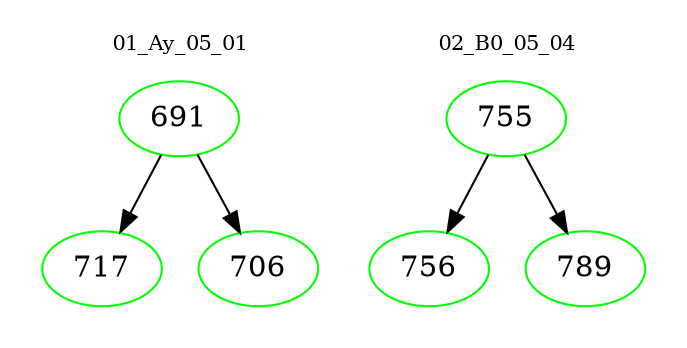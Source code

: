 digraph{
subgraph cluster_0 {
color = white
label = "01_Ay_05_01";
fontsize=10;
T0_691 [label="691", color="green"]
T0_691 -> T0_717 [color="black"]
T0_717 [label="717", color="green"]
T0_691 -> T0_706 [color="black"]
T0_706 [label="706", color="green"]
}
subgraph cluster_1 {
color = white
label = "02_B0_05_04";
fontsize=10;
T1_755 [label="755", color="green"]
T1_755 -> T1_756 [color="black"]
T1_756 [label="756", color="green"]
T1_755 -> T1_789 [color="black"]
T1_789 [label="789", color="green"]
}
}
